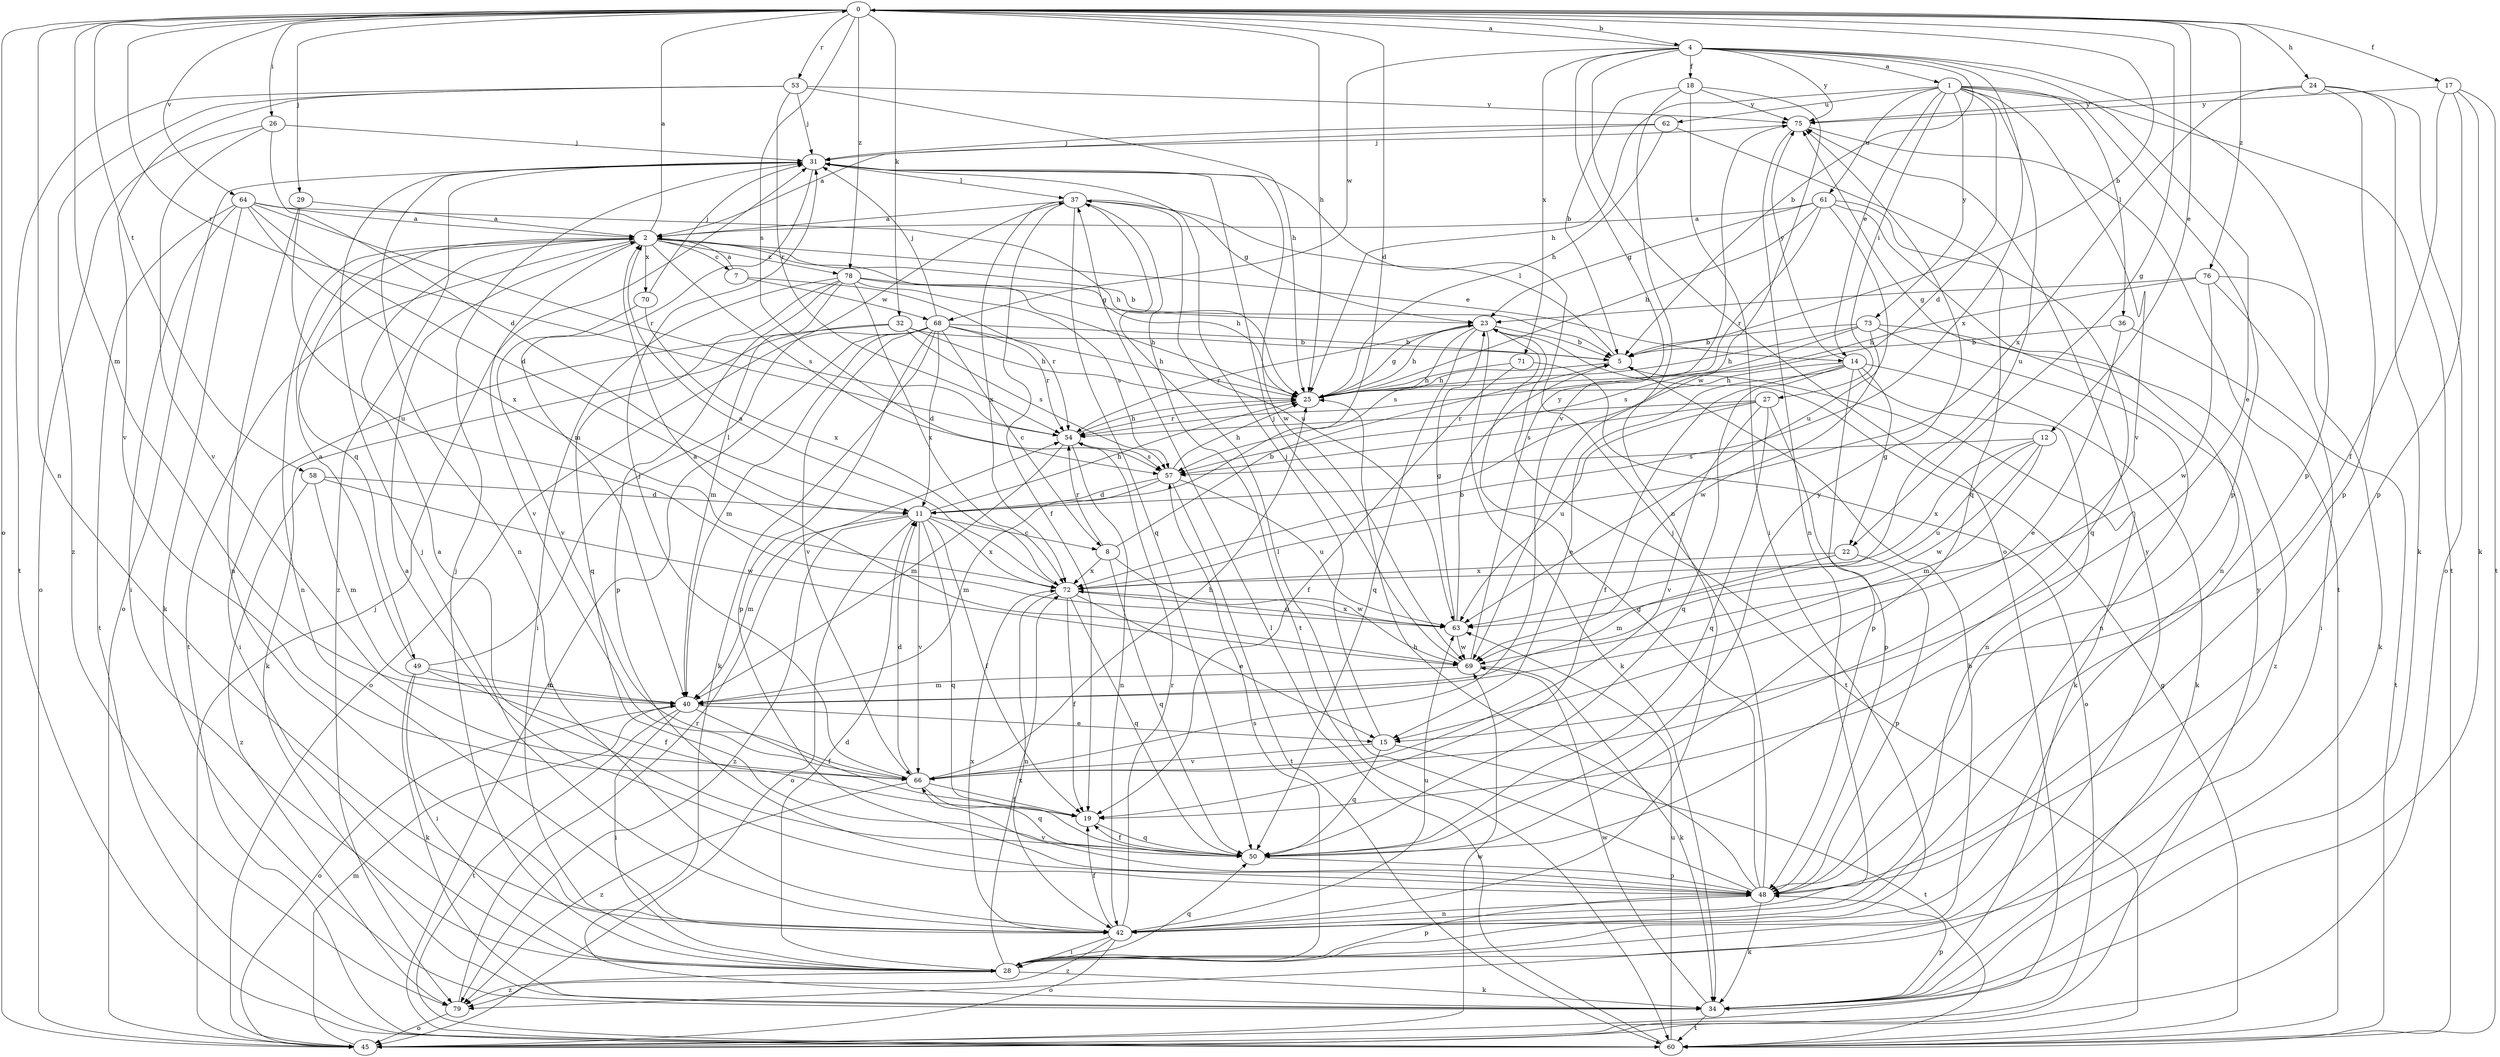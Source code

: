 strict digraph  {
0;
1;
2;
4;
5;
7;
8;
11;
12;
14;
15;
17;
18;
19;
22;
23;
24;
25;
26;
27;
28;
29;
31;
32;
34;
36;
37;
40;
42;
45;
48;
49;
50;
53;
54;
57;
58;
60;
61;
62;
63;
64;
66;
68;
69;
70;
71;
72;
73;
75;
76;
78;
79;
0 -> 4  [label=b];
0 -> 5  [label=b];
0 -> 11  [label=d];
0 -> 12  [label=e];
0 -> 17  [label=f];
0 -> 22  [label=g];
0 -> 24  [label=h];
0 -> 25  [label=h];
0 -> 26  [label=i];
0 -> 29  [label=j];
0 -> 32  [label=k];
0 -> 40  [label=m];
0 -> 42  [label=n];
0 -> 45  [label=o];
0 -> 53  [label=r];
0 -> 54  [label=r];
0 -> 57  [label=s];
0 -> 58  [label=t];
0 -> 64  [label=v];
0 -> 76  [label=z];
0 -> 78  [label=z];
1 -> 11  [label=d];
1 -> 14  [label=e];
1 -> 25  [label=h];
1 -> 27  [label=i];
1 -> 36  [label=l];
1 -> 48  [label=p];
1 -> 60  [label=t];
1 -> 61  [label=u];
1 -> 62  [label=u];
1 -> 63  [label=u];
1 -> 66  [label=v];
1 -> 73  [label=y];
2 -> 0  [label=a];
2 -> 5  [label=b];
2 -> 7  [label=c];
2 -> 14  [label=e];
2 -> 25  [label=h];
2 -> 42  [label=n];
2 -> 49  [label=q];
2 -> 57  [label=s];
2 -> 60  [label=t];
2 -> 66  [label=v];
2 -> 70  [label=x];
2 -> 78  [label=z];
4 -> 0  [label=a];
4 -> 1  [label=a];
4 -> 5  [label=b];
4 -> 15  [label=e];
4 -> 18  [label=f];
4 -> 45  [label=o];
4 -> 48  [label=p];
4 -> 66  [label=v];
4 -> 68  [label=w];
4 -> 71  [label=x];
4 -> 72  [label=x];
4 -> 75  [label=y];
5 -> 25  [label=h];
5 -> 34  [label=k];
5 -> 37  [label=l];
7 -> 2  [label=a];
7 -> 54  [label=r];
7 -> 68  [label=w];
8 -> 5  [label=b];
8 -> 50  [label=q];
8 -> 54  [label=r];
8 -> 69  [label=w];
8 -> 72  [label=x];
11 -> 8  [label=c];
11 -> 19  [label=f];
11 -> 25  [label=h];
11 -> 40  [label=m];
11 -> 45  [label=o];
11 -> 50  [label=q];
11 -> 66  [label=v];
11 -> 72  [label=x];
11 -> 79  [label=z];
12 -> 40  [label=m];
12 -> 57  [label=s];
12 -> 63  [label=u];
12 -> 69  [label=w];
12 -> 72  [label=x];
14 -> 15  [label=e];
14 -> 19  [label=f];
14 -> 22  [label=g];
14 -> 25  [label=h];
14 -> 34  [label=k];
14 -> 42  [label=n];
14 -> 48  [label=p];
14 -> 50  [label=q];
14 -> 75  [label=y];
15 -> 31  [label=j];
15 -> 50  [label=q];
15 -> 60  [label=t];
15 -> 66  [label=v];
17 -> 19  [label=f];
17 -> 34  [label=k];
17 -> 48  [label=p];
17 -> 60  [label=t];
17 -> 75  [label=y];
18 -> 5  [label=b];
18 -> 28  [label=i];
18 -> 42  [label=n];
18 -> 69  [label=w];
18 -> 75  [label=y];
19 -> 50  [label=q];
22 -> 40  [label=m];
22 -> 48  [label=p];
22 -> 72  [label=x];
23 -> 5  [label=b];
23 -> 25  [label=h];
23 -> 34  [label=k];
23 -> 50  [label=q];
23 -> 54  [label=r];
23 -> 57  [label=s];
23 -> 60  [label=t];
24 -> 34  [label=k];
24 -> 45  [label=o];
24 -> 48  [label=p];
24 -> 72  [label=x];
24 -> 75  [label=y];
25 -> 23  [label=g];
25 -> 54  [label=r];
26 -> 11  [label=d];
26 -> 31  [label=j];
26 -> 45  [label=o];
26 -> 66  [label=v];
27 -> 48  [label=p];
27 -> 50  [label=q];
27 -> 54  [label=r];
27 -> 57  [label=s];
27 -> 63  [label=u];
27 -> 66  [label=v];
28 -> 5  [label=b];
28 -> 11  [label=d];
28 -> 31  [label=j];
28 -> 34  [label=k];
28 -> 48  [label=p];
28 -> 50  [label=q];
28 -> 57  [label=s];
28 -> 72  [label=x];
28 -> 75  [label=y];
28 -> 79  [label=z];
29 -> 2  [label=a];
29 -> 42  [label=n];
29 -> 63  [label=u];
31 -> 37  [label=l];
31 -> 40  [label=m];
31 -> 42  [label=n];
31 -> 45  [label=o];
31 -> 69  [label=w];
31 -> 79  [label=z];
32 -> 5  [label=b];
32 -> 25  [label=h];
32 -> 28  [label=i];
32 -> 34  [label=k];
32 -> 57  [label=s];
34 -> 48  [label=p];
34 -> 60  [label=t];
34 -> 69  [label=w];
36 -> 5  [label=b];
36 -> 15  [label=e];
36 -> 60  [label=t];
37 -> 2  [label=a];
37 -> 19  [label=f];
37 -> 23  [label=g];
37 -> 50  [label=q];
37 -> 60  [label=t];
37 -> 63  [label=u];
37 -> 72  [label=x];
40 -> 15  [label=e];
40 -> 19  [label=f];
40 -> 28  [label=i];
40 -> 45  [label=o];
40 -> 60  [label=t];
42 -> 19  [label=f];
42 -> 28  [label=i];
42 -> 31  [label=j];
42 -> 45  [label=o];
42 -> 54  [label=r];
42 -> 63  [label=u];
42 -> 72  [label=x];
42 -> 79  [label=z];
45 -> 31  [label=j];
45 -> 40  [label=m];
45 -> 69  [label=w];
45 -> 75  [label=y];
48 -> 2  [label=a];
48 -> 23  [label=g];
48 -> 25  [label=h];
48 -> 31  [label=j];
48 -> 34  [label=k];
48 -> 37  [label=l];
48 -> 42  [label=n];
48 -> 66  [label=v];
49 -> 2  [label=a];
49 -> 19  [label=f];
49 -> 28  [label=i];
49 -> 34  [label=k];
49 -> 37  [label=l];
49 -> 40  [label=m];
50 -> 2  [label=a];
50 -> 19  [label=f];
50 -> 48  [label=p];
50 -> 75  [label=y];
53 -> 25  [label=h];
53 -> 31  [label=j];
53 -> 54  [label=r];
53 -> 60  [label=t];
53 -> 66  [label=v];
53 -> 75  [label=y];
53 -> 79  [label=z];
54 -> 25  [label=h];
54 -> 40  [label=m];
54 -> 42  [label=n];
54 -> 57  [label=s];
57 -> 11  [label=d];
57 -> 25  [label=h];
57 -> 40  [label=m];
57 -> 60  [label=t];
57 -> 63  [label=u];
58 -> 11  [label=d];
58 -> 40  [label=m];
58 -> 69  [label=w];
58 -> 79  [label=z];
60 -> 23  [label=g];
60 -> 37  [label=l];
60 -> 63  [label=u];
61 -> 2  [label=a];
61 -> 23  [label=g];
61 -> 25  [label=h];
61 -> 42  [label=n];
61 -> 50  [label=q];
61 -> 54  [label=r];
61 -> 63  [label=u];
62 -> 2  [label=a];
62 -> 25  [label=h];
62 -> 31  [label=j];
62 -> 50  [label=q];
63 -> 5  [label=b];
63 -> 23  [label=g];
63 -> 69  [label=w];
63 -> 72  [label=x];
64 -> 2  [label=a];
64 -> 11  [label=d];
64 -> 25  [label=h];
64 -> 28  [label=i];
64 -> 34  [label=k];
64 -> 54  [label=r];
64 -> 60  [label=t];
64 -> 72  [label=x];
66 -> 11  [label=d];
66 -> 19  [label=f];
66 -> 25  [label=h];
66 -> 31  [label=j];
66 -> 50  [label=q];
66 -> 79  [label=z];
68 -> 5  [label=b];
68 -> 8  [label=c];
68 -> 11  [label=d];
68 -> 25  [label=h];
68 -> 31  [label=j];
68 -> 34  [label=k];
68 -> 40  [label=m];
68 -> 45  [label=o];
68 -> 48  [label=p];
68 -> 54  [label=r];
68 -> 60  [label=t];
68 -> 66  [label=v];
69 -> 2  [label=a];
69 -> 31  [label=j];
69 -> 34  [label=k];
69 -> 40  [label=m];
69 -> 75  [label=y];
70 -> 31  [label=j];
70 -> 66  [label=v];
70 -> 72  [label=x];
71 -> 19  [label=f];
71 -> 25  [label=h];
71 -> 45  [label=o];
72 -> 2  [label=a];
72 -> 15  [label=e];
72 -> 19  [label=f];
72 -> 42  [label=n];
72 -> 50  [label=q];
72 -> 63  [label=u];
73 -> 5  [label=b];
73 -> 25  [label=h];
73 -> 42  [label=n];
73 -> 57  [label=s];
73 -> 69  [label=w];
73 -> 79  [label=z];
75 -> 31  [label=j];
75 -> 42  [label=n];
75 -> 60  [label=t];
76 -> 23  [label=g];
76 -> 25  [label=h];
76 -> 28  [label=i];
76 -> 34  [label=k];
76 -> 69  [label=w];
78 -> 23  [label=g];
78 -> 25  [label=h];
78 -> 28  [label=i];
78 -> 40  [label=m];
78 -> 48  [label=p];
78 -> 50  [label=q];
78 -> 57  [label=s];
78 -> 72  [label=x];
79 -> 45  [label=o];
79 -> 54  [label=r];
}
